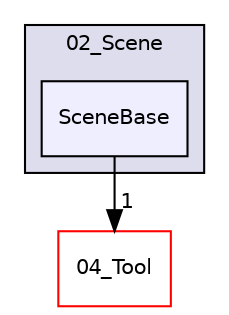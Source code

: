 digraph "C:/HAL/PG関係/03_作成プログラム/03_HAL授業/就職作品/Project/source/02_Scene/SceneBase" {
  compound=true
  node [ fontsize="10", fontname="Helvetica"];
  edge [ labelfontsize="10", labelfontname="Helvetica"];
  subgraph clusterdir_153dde92bfee5403e93b1534741876d0 {
    graph [ bgcolor="#ddddee", pencolor="black", label="02_Scene" fontname="Helvetica", fontsize="10", URL="dir_153dde92bfee5403e93b1534741876d0.html"]
  dir_b3919f6d615a3952fcf5dafaeefedb63 [shape=box, label="SceneBase", style="filled", fillcolor="#eeeeff", pencolor="black", URL="dir_b3919f6d615a3952fcf5dafaeefedb63.html"];
  }
  dir_48bb4aacea20c6a8378e1408d864b090 [shape=box label="04_Tool" fillcolor="white" style="filled" color="red" URL="dir_48bb4aacea20c6a8378e1408d864b090.html"];
  dir_b3919f6d615a3952fcf5dafaeefedb63->dir_48bb4aacea20c6a8378e1408d864b090 [headlabel="1", labeldistance=1.5 headhref="dir_000011_000080.html"];
}
